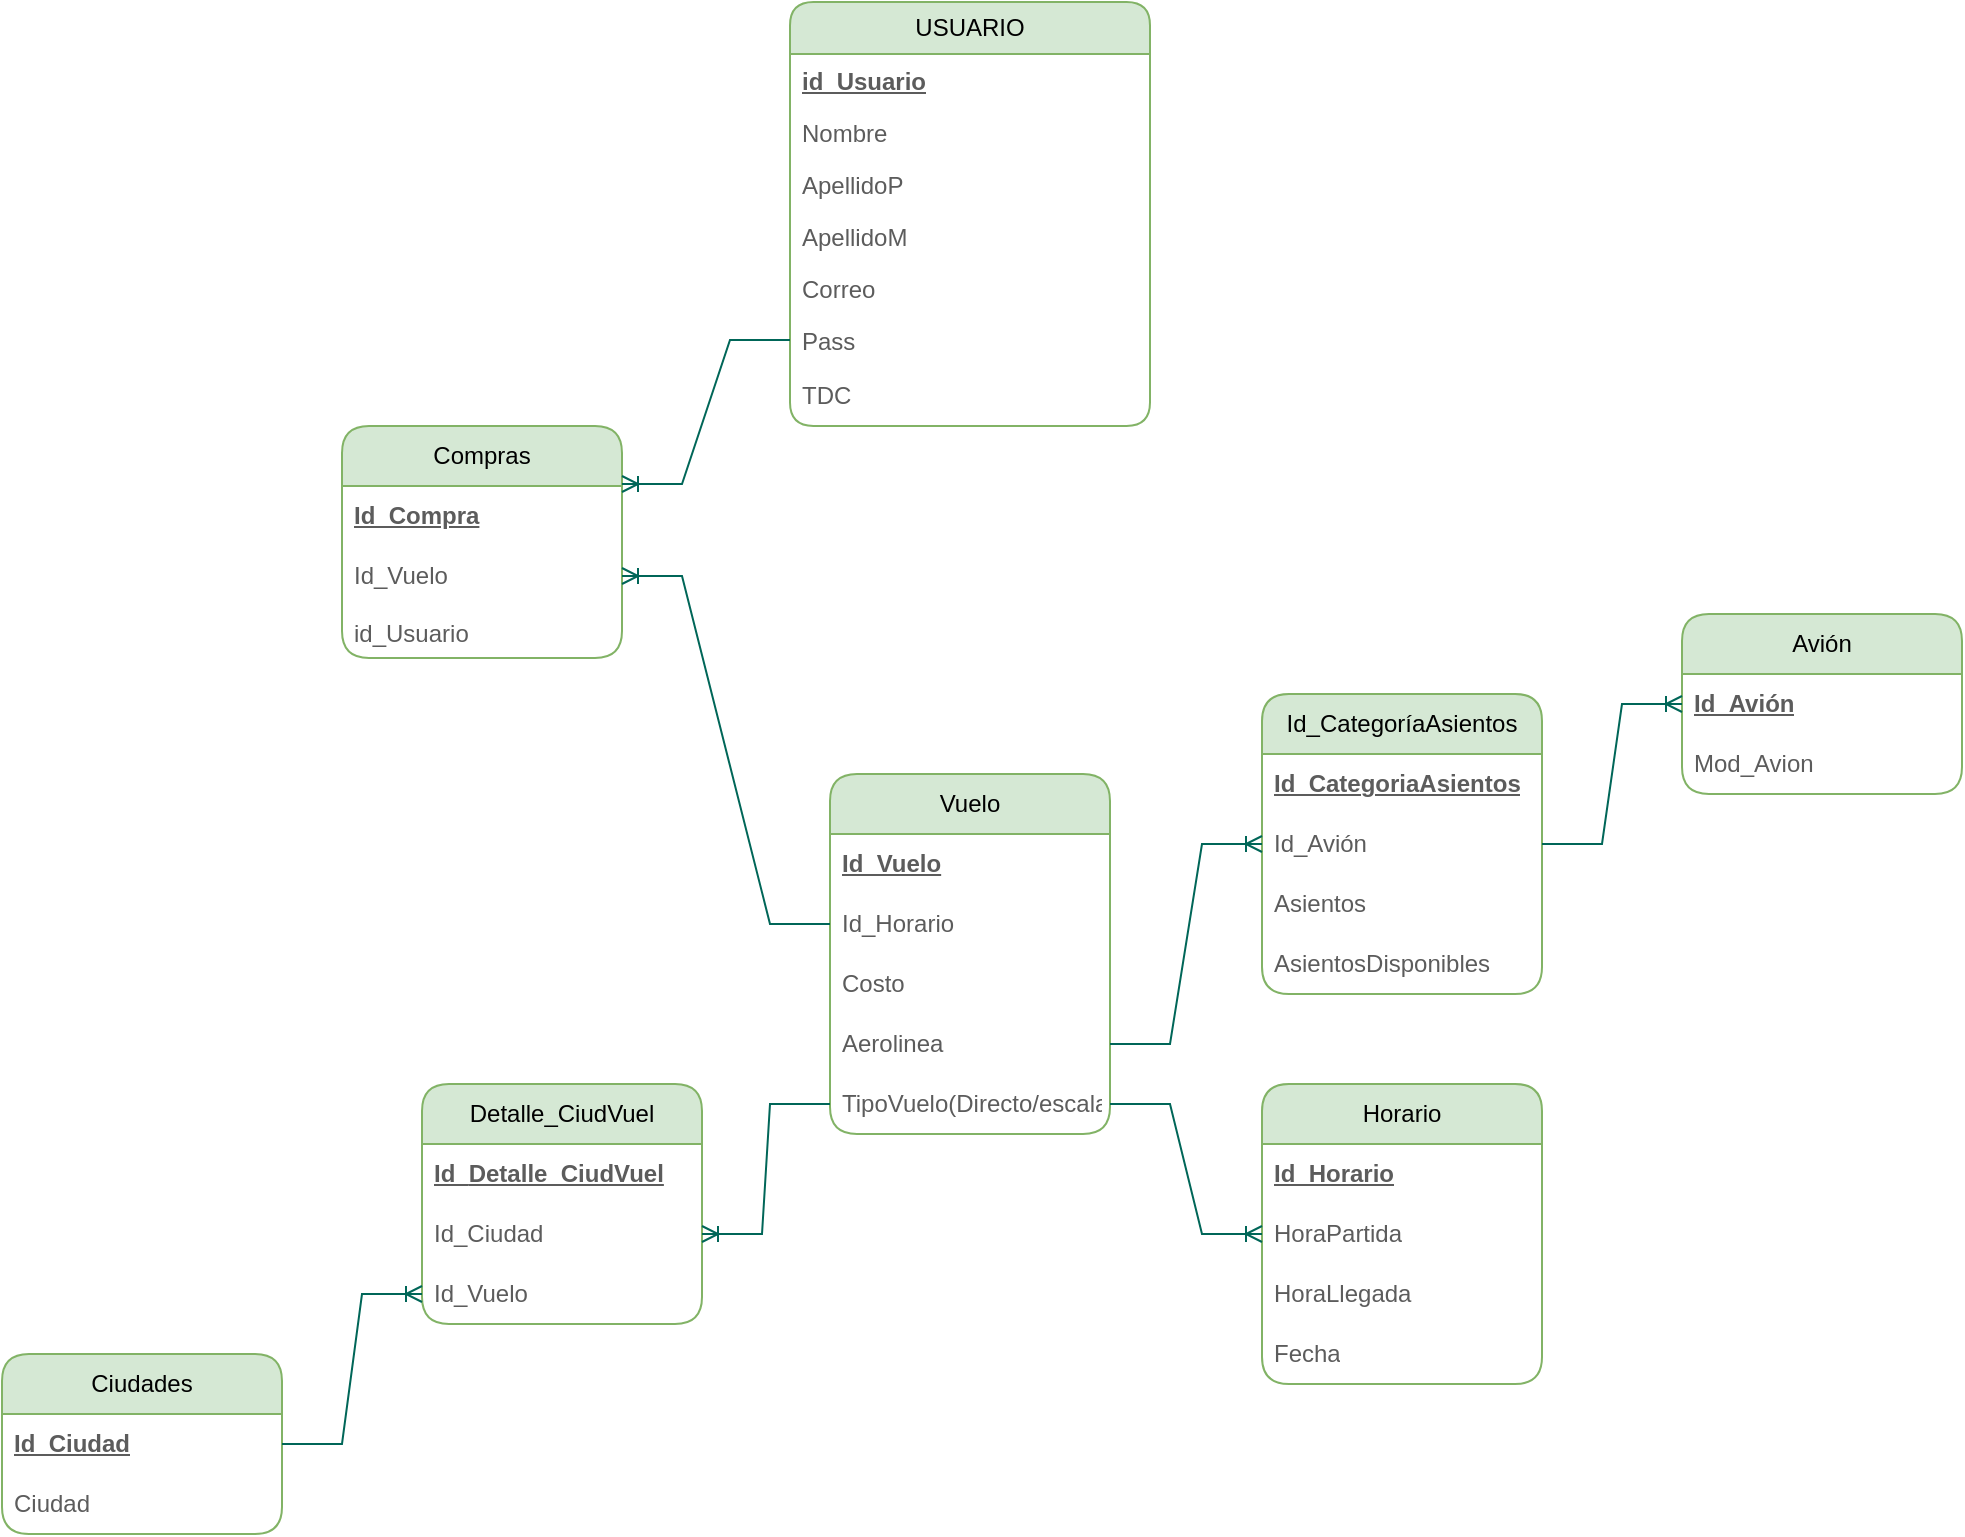 <mxfile version="24.2.2" type="device">
  <diagram name="Página-1" id="JPNXvwoEI1qBw5MpoDDN">
    <mxGraphModel dx="1518" dy="712" grid="1" gridSize="10" guides="1" tooltips="1" connect="1" arrows="1" fold="1" page="1" pageScale="1" pageWidth="1169" pageHeight="827" math="0" shadow="0">
      <root>
        <mxCell id="0" />
        <mxCell id="1" parent="0" />
        <mxCell id="9ycs3MD7gYGY4CSC5391-2" value="USUARIO" style="swimlane;fontStyle=0;childLayout=stackLayout;horizontal=1;startSize=26;fillColor=#d5e8d4;horizontalStack=0;resizeParent=1;resizeParentMax=0;resizeLast=0;collapsible=1;marginBottom=0;whiteSpace=wrap;html=1;rounded=1;labelBackgroundColor=none;strokeColor=#82b366;swimlaneFillColor=none;" parent="1" vertex="1">
          <mxGeometry x="464" y="34" width="180" height="212" as="geometry" />
        </mxCell>
        <mxCell id="9ycs3MD7gYGY4CSC5391-3" value="id_Usuario" style="text;strokeColor=none;fillColor=none;align=left;verticalAlign=top;spacingLeft=4;spacingRight=4;overflow=hidden;rotatable=0;points=[[0,0.5],[1,0.5]];portConstraint=eastwest;whiteSpace=wrap;html=1;rounded=1;labelBackgroundColor=none;fontColor=#5C5C5C;fontStyle=5" parent="9ycs3MD7gYGY4CSC5391-2" vertex="1">
          <mxGeometry y="26" width="180" height="26" as="geometry" />
        </mxCell>
        <mxCell id="9ycs3MD7gYGY4CSC5391-5" value="Nombre" style="text;strokeColor=none;fillColor=none;align=left;verticalAlign=top;spacingLeft=4;spacingRight=4;overflow=hidden;rotatable=0;points=[[0,0.5],[1,0.5]];portConstraint=eastwest;whiteSpace=wrap;html=1;rounded=1;labelBackgroundColor=none;fontColor=#5C5C5C;" parent="9ycs3MD7gYGY4CSC5391-2" vertex="1">
          <mxGeometry y="52" width="180" height="26" as="geometry" />
        </mxCell>
        <mxCell id="_UAvvu1hv1Xpaj-Y4Vh0-1" value="ApellidoP" style="text;strokeColor=none;fillColor=none;align=left;verticalAlign=top;spacingLeft=4;spacingRight=4;overflow=hidden;rotatable=0;points=[[0,0.5],[1,0.5]];portConstraint=eastwest;whiteSpace=wrap;html=1;rounded=1;labelBackgroundColor=none;fontColor=#5C5C5C;" parent="9ycs3MD7gYGY4CSC5391-2" vertex="1">
          <mxGeometry y="78" width="180" height="26" as="geometry" />
        </mxCell>
        <mxCell id="_UAvvu1hv1Xpaj-Y4Vh0-2" value="ApellidoM" style="text;strokeColor=none;fillColor=none;align=left;verticalAlign=top;spacingLeft=4;spacingRight=4;overflow=hidden;rotatable=0;points=[[0,0.5],[1,0.5]];portConstraint=eastwest;whiteSpace=wrap;html=1;rounded=1;labelBackgroundColor=none;fontColor=#5C5C5C;" parent="9ycs3MD7gYGY4CSC5391-2" vertex="1">
          <mxGeometry y="104" width="180" height="26" as="geometry" />
        </mxCell>
        <mxCell id="_UAvvu1hv1Xpaj-Y4Vh0-3" value="Correo" style="text;strokeColor=none;fillColor=none;align=left;verticalAlign=top;spacingLeft=4;spacingRight=4;overflow=hidden;rotatable=0;points=[[0,0.5],[1,0.5]];portConstraint=eastwest;whiteSpace=wrap;html=1;rounded=1;labelBackgroundColor=none;fontColor=#5C5C5C;" parent="9ycs3MD7gYGY4CSC5391-2" vertex="1">
          <mxGeometry y="130" width="180" height="26" as="geometry" />
        </mxCell>
        <mxCell id="_UAvvu1hv1Xpaj-Y4Vh0-4" value="Pass" style="text;strokeColor=none;fillColor=none;align=left;verticalAlign=top;spacingLeft=4;spacingRight=4;overflow=hidden;rotatable=0;points=[[0,0.5],[1,0.5]];portConstraint=eastwest;whiteSpace=wrap;html=1;rounded=1;labelBackgroundColor=none;fontColor=#5C5C5C;" parent="9ycs3MD7gYGY4CSC5391-2" vertex="1">
          <mxGeometry y="156" width="180" height="26" as="geometry" />
        </mxCell>
        <mxCell id="_UAvvu1hv1Xpaj-Y4Vh0-23" value="TDC" style="text;strokeColor=none;fillColor=none;align=left;verticalAlign=middle;spacingLeft=4;spacingRight=4;overflow=hidden;points=[[0,0.5],[1,0.5]];portConstraint=eastwest;rotatable=0;whiteSpace=wrap;html=1;labelBackgroundColor=none;fontColor=#5C5C5C;rounded=1;" parent="9ycs3MD7gYGY4CSC5391-2" vertex="1">
          <mxGeometry y="182" width="180" height="30" as="geometry" />
        </mxCell>
        <mxCell id="_UAvvu1hv1Xpaj-Y4Vh0-5" value="Vuelo" style="swimlane;fontStyle=0;childLayout=stackLayout;horizontal=1;startSize=30;horizontalStack=0;resizeParent=1;resizeParentMax=0;resizeLast=0;collapsible=1;marginBottom=0;whiteSpace=wrap;html=1;labelBackgroundColor=none;fillColor=#d5e8d4;strokeColor=#82b366;rounded=1;swimlaneFillColor=none;" parent="1" vertex="1">
          <mxGeometry x="484" y="420" width="140" height="180" as="geometry" />
        </mxCell>
        <mxCell id="_UAvvu1hv1Xpaj-Y4Vh0-32" value="&lt;b&gt;&lt;u&gt;Id_Vuelo&lt;/u&gt;&lt;/b&gt;" style="text;strokeColor=none;fillColor=none;align=left;verticalAlign=middle;spacingLeft=4;spacingRight=4;overflow=hidden;points=[[0,0.5],[1,0.5]];portConstraint=eastwest;rotatable=0;whiteSpace=wrap;html=1;labelBackgroundColor=none;fontColor=#5C5C5C;rounded=1;" parent="_UAvvu1hv1Xpaj-Y4Vh0-5" vertex="1">
          <mxGeometry y="30" width="140" height="30" as="geometry" />
        </mxCell>
        <mxCell id="_UAvvu1hv1Xpaj-Y4Vh0-152" value="Id_Horario" style="text;strokeColor=none;fillColor=none;align=left;verticalAlign=middle;spacingLeft=4;spacingRight=4;overflow=hidden;points=[[0,0.5],[1,0.5]];portConstraint=eastwest;rotatable=0;whiteSpace=wrap;html=1;labelBackgroundColor=none;fontColor=#5C5C5C;rounded=1;" parent="_UAvvu1hv1Xpaj-Y4Vh0-5" vertex="1">
          <mxGeometry y="60" width="140" height="30" as="geometry" />
        </mxCell>
        <mxCell id="_UAvvu1hv1Xpaj-Y4Vh0-6" value="Costo" style="text;strokeColor=none;fillColor=none;align=left;verticalAlign=middle;spacingLeft=4;spacingRight=4;overflow=hidden;points=[[0,0.5],[1,0.5]];portConstraint=eastwest;rotatable=0;whiteSpace=wrap;html=1;labelBackgroundColor=none;fontColor=#5C5C5C;rounded=1;" parent="_UAvvu1hv1Xpaj-Y4Vh0-5" vertex="1">
          <mxGeometry y="90" width="140" height="30" as="geometry" />
        </mxCell>
        <mxCell id="_UAvvu1hv1Xpaj-Y4Vh0-27" value="Aerolinea" style="text;strokeColor=none;fillColor=none;align=left;verticalAlign=middle;spacingLeft=4;spacingRight=4;overflow=hidden;points=[[0,0.5],[1,0.5]];portConstraint=eastwest;rotatable=0;whiteSpace=wrap;html=1;labelBackgroundColor=none;fontColor=#5C5C5C;rounded=1;" parent="_UAvvu1hv1Xpaj-Y4Vh0-5" vertex="1">
          <mxGeometry y="120" width="140" height="30" as="geometry" />
        </mxCell>
        <mxCell id="_UAvvu1hv1Xpaj-Y4Vh0-33" value="TipoVuelo(Directo/escalas)" style="text;strokeColor=none;fillColor=none;align=left;verticalAlign=middle;spacingLeft=4;spacingRight=4;overflow=hidden;points=[[0,0.5],[1,0.5]];portConstraint=eastwest;rotatable=0;whiteSpace=wrap;html=1;labelBackgroundColor=none;fontColor=#5C5C5C;rounded=1;" parent="_UAvvu1hv1Xpaj-Y4Vh0-5" vertex="1">
          <mxGeometry y="150" width="140" height="30" as="geometry" />
        </mxCell>
        <mxCell id="_UAvvu1hv1Xpaj-Y4Vh0-9" value="Detalle_CiudVuel" style="swimlane;fontStyle=0;childLayout=stackLayout;horizontal=1;startSize=30;horizontalStack=0;resizeParent=1;resizeParentMax=0;resizeLast=0;collapsible=1;marginBottom=0;whiteSpace=wrap;html=1;labelBackgroundColor=none;fillColor=#d5e8d4;strokeColor=#82b366;rounded=1;swimlaneFillColor=none;" parent="1" vertex="1">
          <mxGeometry x="280" y="575" width="140" height="120" as="geometry" />
        </mxCell>
        <mxCell id="_UAvvu1hv1Xpaj-Y4Vh0-10" value="Id_&lt;span style=&quot;text-align: center;&quot;&gt;Detalle_CiudVuel&lt;/span&gt;" style="text;strokeColor=none;fillColor=none;align=left;verticalAlign=middle;spacingLeft=4;spacingRight=4;overflow=hidden;points=[[0,0.5],[1,0.5]];portConstraint=eastwest;rotatable=0;whiteSpace=wrap;html=1;labelBackgroundColor=none;fontColor=#5C5C5C;rounded=1;fontStyle=5" parent="_UAvvu1hv1Xpaj-Y4Vh0-9" vertex="1">
          <mxGeometry y="30" width="140" height="30" as="geometry" />
        </mxCell>
        <mxCell id="_UAvvu1hv1Xpaj-Y4Vh0-11" value="Id_Ciudad" style="text;strokeColor=none;fillColor=none;align=left;verticalAlign=middle;spacingLeft=4;spacingRight=4;overflow=hidden;points=[[0,0.5],[1,0.5]];portConstraint=eastwest;rotatable=0;whiteSpace=wrap;html=1;labelBackgroundColor=none;fontColor=#5C5C5C;rounded=1;" parent="_UAvvu1hv1Xpaj-Y4Vh0-9" vertex="1">
          <mxGeometry y="60" width="140" height="30" as="geometry" />
        </mxCell>
        <mxCell id="_UAvvu1hv1Xpaj-Y4Vh0-12" value="Id_Vuelo" style="text;strokeColor=none;fillColor=none;align=left;verticalAlign=middle;spacingLeft=4;spacingRight=4;overflow=hidden;points=[[0,0.5],[1,0.5]];portConstraint=eastwest;rotatable=0;whiteSpace=wrap;html=1;labelBackgroundColor=none;fontColor=#5C5C5C;rounded=1;" parent="_UAvvu1hv1Xpaj-Y4Vh0-9" vertex="1">
          <mxGeometry y="90" width="140" height="30" as="geometry" />
        </mxCell>
        <mxCell id="_UAvvu1hv1Xpaj-Y4Vh0-17" value="Horario" style="swimlane;fontStyle=0;childLayout=stackLayout;horizontal=1;startSize=30;horizontalStack=0;resizeParent=1;resizeParentMax=0;resizeLast=0;collapsible=1;marginBottom=0;whiteSpace=wrap;html=1;labelBackgroundColor=none;fillColor=#d5e8d4;strokeColor=#82b366;rounded=1;swimlaneFillColor=none;" parent="1" vertex="1">
          <mxGeometry x="700" y="575" width="140" height="150" as="geometry" />
        </mxCell>
        <mxCell id="_UAvvu1hv1Xpaj-Y4Vh0-151" value="Id_Horario" style="text;strokeColor=none;fillColor=none;align=left;verticalAlign=middle;spacingLeft=4;spacingRight=4;overflow=hidden;points=[[0,0.5],[1,0.5]];portConstraint=eastwest;rotatable=0;whiteSpace=wrap;html=1;labelBackgroundColor=none;fontColor=#5C5C5C;rounded=1;fontStyle=5" parent="_UAvvu1hv1Xpaj-Y4Vh0-17" vertex="1">
          <mxGeometry y="30" width="140" height="30" as="geometry" />
        </mxCell>
        <mxCell id="_UAvvu1hv1Xpaj-Y4Vh0-18" value="HoraPartida" style="text;strokeColor=none;fillColor=none;align=left;verticalAlign=middle;spacingLeft=4;spacingRight=4;overflow=hidden;points=[[0,0.5],[1,0.5]];portConstraint=eastwest;rotatable=0;whiteSpace=wrap;html=1;labelBackgroundColor=none;fontColor=#5C5C5C;rounded=1;" parent="_UAvvu1hv1Xpaj-Y4Vh0-17" vertex="1">
          <mxGeometry y="60" width="140" height="30" as="geometry" />
        </mxCell>
        <mxCell id="_UAvvu1hv1Xpaj-Y4Vh0-19" value="HoraLlegada" style="text;strokeColor=none;fillColor=none;align=left;verticalAlign=middle;spacingLeft=4;spacingRight=4;overflow=hidden;points=[[0,0.5],[1,0.5]];portConstraint=eastwest;rotatable=0;whiteSpace=wrap;html=1;labelBackgroundColor=none;fontColor=#5C5C5C;rounded=1;" parent="_UAvvu1hv1Xpaj-Y4Vh0-17" vertex="1">
          <mxGeometry y="90" width="140" height="30" as="geometry" />
        </mxCell>
        <mxCell id="_UAvvu1hv1Xpaj-Y4Vh0-20" value="Fecha" style="text;strokeColor=none;fillColor=none;align=left;verticalAlign=middle;spacingLeft=4;spacingRight=4;overflow=hidden;points=[[0,0.5],[1,0.5]];portConstraint=eastwest;rotatable=0;whiteSpace=wrap;html=1;labelBackgroundColor=none;fontColor=#5C5C5C;rounded=1;" parent="_UAvvu1hv1Xpaj-Y4Vh0-17" vertex="1">
          <mxGeometry y="120" width="140" height="30" as="geometry" />
        </mxCell>
        <mxCell id="_UAvvu1hv1Xpaj-Y4Vh0-25" value="Compras" style="swimlane;fontStyle=0;childLayout=stackLayout;horizontal=1;startSize=30;horizontalStack=0;resizeParent=1;resizeParentMax=0;resizeLast=0;collapsible=1;marginBottom=0;whiteSpace=wrap;html=1;labelBackgroundColor=none;fillColor=#d5e8d4;strokeColor=#82b366;rounded=1;swimlaneFillColor=none;" parent="1" vertex="1">
          <mxGeometry x="240" y="246" width="140" height="116" as="geometry" />
        </mxCell>
        <mxCell id="_UAvvu1hv1Xpaj-Y4Vh0-38" value="Id_Compra" style="text;strokeColor=none;fillColor=none;align=left;verticalAlign=middle;spacingLeft=4;spacingRight=4;overflow=hidden;points=[[0,0.5],[1,0.5]];portConstraint=eastwest;rotatable=0;whiteSpace=wrap;html=1;labelBackgroundColor=none;fontColor=#5C5C5C;rounded=1;fontStyle=5" parent="_UAvvu1hv1Xpaj-Y4Vh0-25" vertex="1">
          <mxGeometry y="30" width="140" height="30" as="geometry" />
        </mxCell>
        <mxCell id="_UAvvu1hv1Xpaj-Y4Vh0-159" value="Id_Vuelo" style="text;strokeColor=none;fillColor=none;align=left;verticalAlign=middle;spacingLeft=4;spacingRight=4;overflow=hidden;points=[[0,0.5],[1,0.5]];portConstraint=eastwest;rotatable=0;whiteSpace=wrap;html=1;labelBackgroundColor=none;fontColor=#5C5C5C;rounded=1;" parent="_UAvvu1hv1Xpaj-Y4Vh0-25" vertex="1">
          <mxGeometry y="60" width="140" height="30" as="geometry" />
        </mxCell>
        <mxCell id="_UAvvu1hv1Xpaj-Y4Vh0-158" value="id_Usuario" style="text;strokeColor=none;fillColor=none;align=left;verticalAlign=top;spacingLeft=4;spacingRight=4;overflow=hidden;rotatable=0;points=[[0,0.5],[1,0.5]];portConstraint=eastwest;whiteSpace=wrap;html=1;rounded=1;labelBackgroundColor=none;fontColor=#5C5C5C;" parent="_UAvvu1hv1Xpaj-Y4Vh0-25" vertex="1">
          <mxGeometry y="90" width="140" height="26" as="geometry" />
        </mxCell>
        <mxCell id="_UAvvu1hv1Xpaj-Y4Vh0-43" value="Avión" style="swimlane;fontStyle=0;childLayout=stackLayout;horizontal=1;startSize=30;horizontalStack=0;resizeParent=1;resizeParentMax=0;resizeLast=0;collapsible=1;marginBottom=0;whiteSpace=wrap;html=1;labelBackgroundColor=none;fillColor=#d5e8d4;strokeColor=#82b366;rounded=1;swimlaneFillColor=none;" parent="1" vertex="1">
          <mxGeometry x="910" y="340" width="140" height="90" as="geometry" />
        </mxCell>
        <mxCell id="_UAvvu1hv1Xpaj-Y4Vh0-34" value="Id_Avión" style="text;strokeColor=none;fillColor=none;align=left;verticalAlign=middle;spacingLeft=4;spacingRight=4;overflow=hidden;points=[[0,0.5],[1,0.5]];portConstraint=eastwest;rotatable=0;whiteSpace=wrap;html=1;labelBackgroundColor=none;fontColor=#5C5C5C;rounded=1;fontStyle=5" parent="_UAvvu1hv1Xpaj-Y4Vh0-43" vertex="1">
          <mxGeometry y="30" width="140" height="30" as="geometry" />
        </mxCell>
        <mxCell id="_UAvvu1hv1Xpaj-Y4Vh0-161" value="Mod_Avion" style="text;strokeColor=none;fillColor=none;align=left;verticalAlign=middle;spacingLeft=4;spacingRight=4;overflow=hidden;points=[[0,0.5],[1,0.5]];portConstraint=eastwest;rotatable=0;whiteSpace=wrap;html=1;labelBackgroundColor=none;fontColor=#5C5C5C;rounded=1;" parent="_UAvvu1hv1Xpaj-Y4Vh0-43" vertex="1">
          <mxGeometry y="60" width="140" height="30" as="geometry" />
        </mxCell>
        <mxCell id="_UAvvu1hv1Xpaj-Y4Vh0-147" value="Id_CategoríaAsientos" style="swimlane;fontStyle=0;childLayout=stackLayout;horizontal=1;startSize=30;horizontalStack=0;resizeParent=1;resizeParentMax=0;resizeLast=0;collapsible=1;marginBottom=0;whiteSpace=wrap;html=1;labelBackgroundColor=none;fillColor=#d5e8d4;strokeColor=#82b366;rounded=1;swimlaneFillColor=none;" parent="1" vertex="1">
          <mxGeometry x="700" y="380" width="140" height="150" as="geometry" />
        </mxCell>
        <mxCell id="_UAvvu1hv1Xpaj-Y4Vh0-36" value="Id_CategoriaAsientos" style="text;strokeColor=none;fillColor=none;align=left;verticalAlign=middle;spacingLeft=4;spacingRight=4;overflow=hidden;points=[[0,0.5],[1,0.5]];portConstraint=eastwest;rotatable=0;whiteSpace=wrap;html=1;labelBackgroundColor=none;fontColor=#5C5C5C;rounded=1;fontStyle=5" parent="_UAvvu1hv1Xpaj-Y4Vh0-147" vertex="1">
          <mxGeometry y="30" width="140" height="30" as="geometry" />
        </mxCell>
        <mxCell id="_UAvvu1hv1Xpaj-Y4Vh0-160" value="Id_Avión" style="text;strokeColor=none;fillColor=none;align=left;verticalAlign=middle;spacingLeft=4;spacingRight=4;overflow=hidden;points=[[0,0.5],[1,0.5]];portConstraint=eastwest;rotatable=0;whiteSpace=wrap;html=1;labelBackgroundColor=none;fontColor=#5C5C5C;rounded=1;" parent="_UAvvu1hv1Xpaj-Y4Vh0-147" vertex="1">
          <mxGeometry y="60" width="140" height="30" as="geometry" />
        </mxCell>
        <mxCell id="_UAvvu1hv1Xpaj-Y4Vh0-148" value="Asientos" style="text;strokeColor=none;fillColor=none;align=left;verticalAlign=middle;spacingLeft=4;spacingRight=4;overflow=hidden;points=[[0,0.5],[1,0.5]];portConstraint=eastwest;rotatable=0;whiteSpace=wrap;html=1;labelBackgroundColor=none;fontColor=#5C5C5C;rounded=1;" parent="_UAvvu1hv1Xpaj-Y4Vh0-147" vertex="1">
          <mxGeometry y="90" width="140" height="30" as="geometry" />
        </mxCell>
        <mxCell id="_UAvvu1hv1Xpaj-Y4Vh0-149" value="AsientosDisponibles" style="text;strokeColor=none;fillColor=none;align=left;verticalAlign=middle;spacingLeft=4;spacingRight=4;overflow=hidden;points=[[0,0.5],[1,0.5]];portConstraint=eastwest;rotatable=0;whiteSpace=wrap;html=1;labelBackgroundColor=none;fontColor=#5C5C5C;rounded=1;" parent="_UAvvu1hv1Xpaj-Y4Vh0-147" vertex="1">
          <mxGeometry y="120" width="140" height="30" as="geometry" />
        </mxCell>
        <mxCell id="_UAvvu1hv1Xpaj-Y4Vh0-153" value="Ciudades" style="swimlane;fontStyle=0;childLayout=stackLayout;horizontal=1;startSize=30;horizontalStack=0;resizeParent=1;resizeParentMax=0;resizeLast=0;collapsible=1;marginBottom=0;whiteSpace=wrap;html=1;labelBackgroundColor=none;fillColor=#d5e8d4;strokeColor=#82b366;rounded=1;swimlaneFillColor=none;" parent="1" vertex="1">
          <mxGeometry x="70" y="710" width="140" height="90" as="geometry" />
        </mxCell>
        <mxCell id="_UAvvu1hv1Xpaj-Y4Vh0-154" value="Id_Ciudad" style="text;strokeColor=none;fillColor=none;align=left;verticalAlign=middle;spacingLeft=4;spacingRight=4;overflow=hidden;points=[[0,0.5],[1,0.5]];portConstraint=eastwest;rotatable=0;whiteSpace=wrap;html=1;labelBackgroundColor=none;fontColor=#5C5C5C;rounded=1;fontStyle=5" parent="_UAvvu1hv1Xpaj-Y4Vh0-153" vertex="1">
          <mxGeometry y="30" width="140" height="30" as="geometry" />
        </mxCell>
        <mxCell id="_UAvvu1hv1Xpaj-Y4Vh0-155" value="Ciudad" style="text;strokeColor=none;fillColor=none;align=left;verticalAlign=middle;spacingLeft=4;spacingRight=4;overflow=hidden;points=[[0,0.5],[1,0.5]];portConstraint=eastwest;rotatable=0;whiteSpace=wrap;html=1;labelBackgroundColor=none;fontColor=#5C5C5C;rounded=1;" parent="_UAvvu1hv1Xpaj-Y4Vh0-153" vertex="1">
          <mxGeometry y="60" width="140" height="30" as="geometry" />
        </mxCell>
        <mxCell id="_UAvvu1hv1Xpaj-Y4Vh0-182" value="" style="edgeStyle=entityRelationEdgeStyle;fontSize=12;html=1;endArrow=ERoneToMany;rounded=0;strokeColor=#006658;fontColor=#5C5C5C;fillColor=#21C0A5;entryX=1;entryY=0.5;entryDx=0;entryDy=0;exitX=0;exitY=0.5;exitDx=0;exitDy=0;" parent="1" source="_UAvvu1hv1Xpaj-Y4Vh0-152" target="_UAvvu1hv1Xpaj-Y4Vh0-159" edge="1">
          <mxGeometry width="100" height="100" relative="1" as="geometry">
            <mxPoint x="960" y="510" as="sourcePoint" />
            <mxPoint x="1060" y="410" as="targetPoint" />
          </mxGeometry>
        </mxCell>
        <mxCell id="_UAvvu1hv1Xpaj-Y4Vh0-183" value="" style="edgeStyle=entityRelationEdgeStyle;fontSize=12;html=1;endArrow=ERoneToMany;rounded=0;strokeColor=#006658;fontColor=#5C5C5C;fillColor=#21C0A5;exitX=0;exitY=0.5;exitDx=0;exitDy=0;entryX=1;entryY=0.5;entryDx=0;entryDy=0;" parent="1" edge="1" target="_UAvvu1hv1Xpaj-Y4Vh0-11" source="_UAvvu1hv1Xpaj-Y4Vh0-33">
          <mxGeometry width="100" height="100" relative="1" as="geometry">
            <mxPoint x="970" y="520" as="sourcePoint" />
            <mxPoint x="1070" y="420" as="targetPoint" />
          </mxGeometry>
        </mxCell>
        <mxCell id="_UAvvu1hv1Xpaj-Y4Vh0-184" value="" style="edgeStyle=entityRelationEdgeStyle;fontSize=12;html=1;endArrow=ERoneToMany;rounded=0;strokeColor=#006658;fontColor=#5C5C5C;fillColor=#21C0A5;exitX=1;exitY=0.5;exitDx=0;exitDy=0;" parent="1" edge="1" target="_UAvvu1hv1Xpaj-Y4Vh0-12" source="_UAvvu1hv1Xpaj-Y4Vh0-154">
          <mxGeometry width="100" height="100" relative="1" as="geometry">
            <mxPoint x="980" y="530" as="sourcePoint" />
            <mxPoint x="1080" y="430" as="targetPoint" />
          </mxGeometry>
        </mxCell>
        <mxCell id="_UAvvu1hv1Xpaj-Y4Vh0-185" value="" style="edgeStyle=entityRelationEdgeStyle;fontSize=12;html=1;endArrow=ERoneToMany;rounded=0;strokeColor=#006658;fontColor=#5C5C5C;fillColor=#21C0A5;exitX=1;exitY=0.5;exitDx=0;exitDy=0;" parent="1" edge="1" target="_UAvvu1hv1Xpaj-Y4Vh0-17" source="_UAvvu1hv1Xpaj-Y4Vh0-33">
          <mxGeometry width="100" height="100" relative="1" as="geometry">
            <mxPoint x="990" y="540" as="sourcePoint" />
            <mxPoint x="1090" y="440" as="targetPoint" />
            <Array as="points">
              <mxPoint x="654" y="560" />
              <mxPoint x="680" y="650" />
            </Array>
          </mxGeometry>
        </mxCell>
        <mxCell id="_UAvvu1hv1Xpaj-Y4Vh0-186" value="" style="edgeStyle=entityRelationEdgeStyle;fontSize=12;html=1;endArrow=ERoneToMany;rounded=0;strokeColor=#006658;fontColor=#5C5C5C;fillColor=#21C0A5;exitX=1;exitY=0.5;exitDx=0;exitDy=0;" parent="1" edge="1" target="_UAvvu1hv1Xpaj-Y4Vh0-147" source="_UAvvu1hv1Xpaj-Y4Vh0-27">
          <mxGeometry width="100" height="100" relative="1" as="geometry">
            <mxPoint x="1000" y="550" as="sourcePoint" />
            <mxPoint x="1100" y="450" as="targetPoint" />
          </mxGeometry>
        </mxCell>
        <mxCell id="_UAvvu1hv1Xpaj-Y4Vh0-187" value="" style="edgeStyle=entityRelationEdgeStyle;fontSize=12;html=1;endArrow=ERoneToMany;rounded=0;strokeColor=#006658;fontColor=#5C5C5C;fillColor=#21C0A5;exitX=1;exitY=0.5;exitDx=0;exitDy=0;entryX=0;entryY=0.5;entryDx=0;entryDy=0;" parent="1" edge="1" target="_UAvvu1hv1Xpaj-Y4Vh0-34" source="_UAvvu1hv1Xpaj-Y4Vh0-160">
          <mxGeometry width="100" height="100" relative="1" as="geometry">
            <mxPoint x="1010" y="560" as="sourcePoint" />
            <mxPoint x="1110" y="460" as="targetPoint" />
          </mxGeometry>
        </mxCell>
        <mxCell id="_UAvvu1hv1Xpaj-Y4Vh0-190" value="" style="edgeStyle=entityRelationEdgeStyle;fontSize=12;html=1;endArrow=ERoneToMany;rounded=0;strokeColor=#006658;fontColor=#5C5C5C;fillColor=#21C0A5;exitX=0;exitY=0.5;exitDx=0;exitDy=0;entryX=1;entryY=0.25;entryDx=0;entryDy=0;" parent="1" source="_UAvvu1hv1Xpaj-Y4Vh0-4" target="_UAvvu1hv1Xpaj-Y4Vh0-25" edge="1">
          <mxGeometry width="100" height="100" relative="1" as="geometry">
            <mxPoint x="450" y="346" as="sourcePoint" />
            <mxPoint x="550" y="246" as="targetPoint" />
          </mxGeometry>
        </mxCell>
      </root>
    </mxGraphModel>
  </diagram>
</mxfile>
